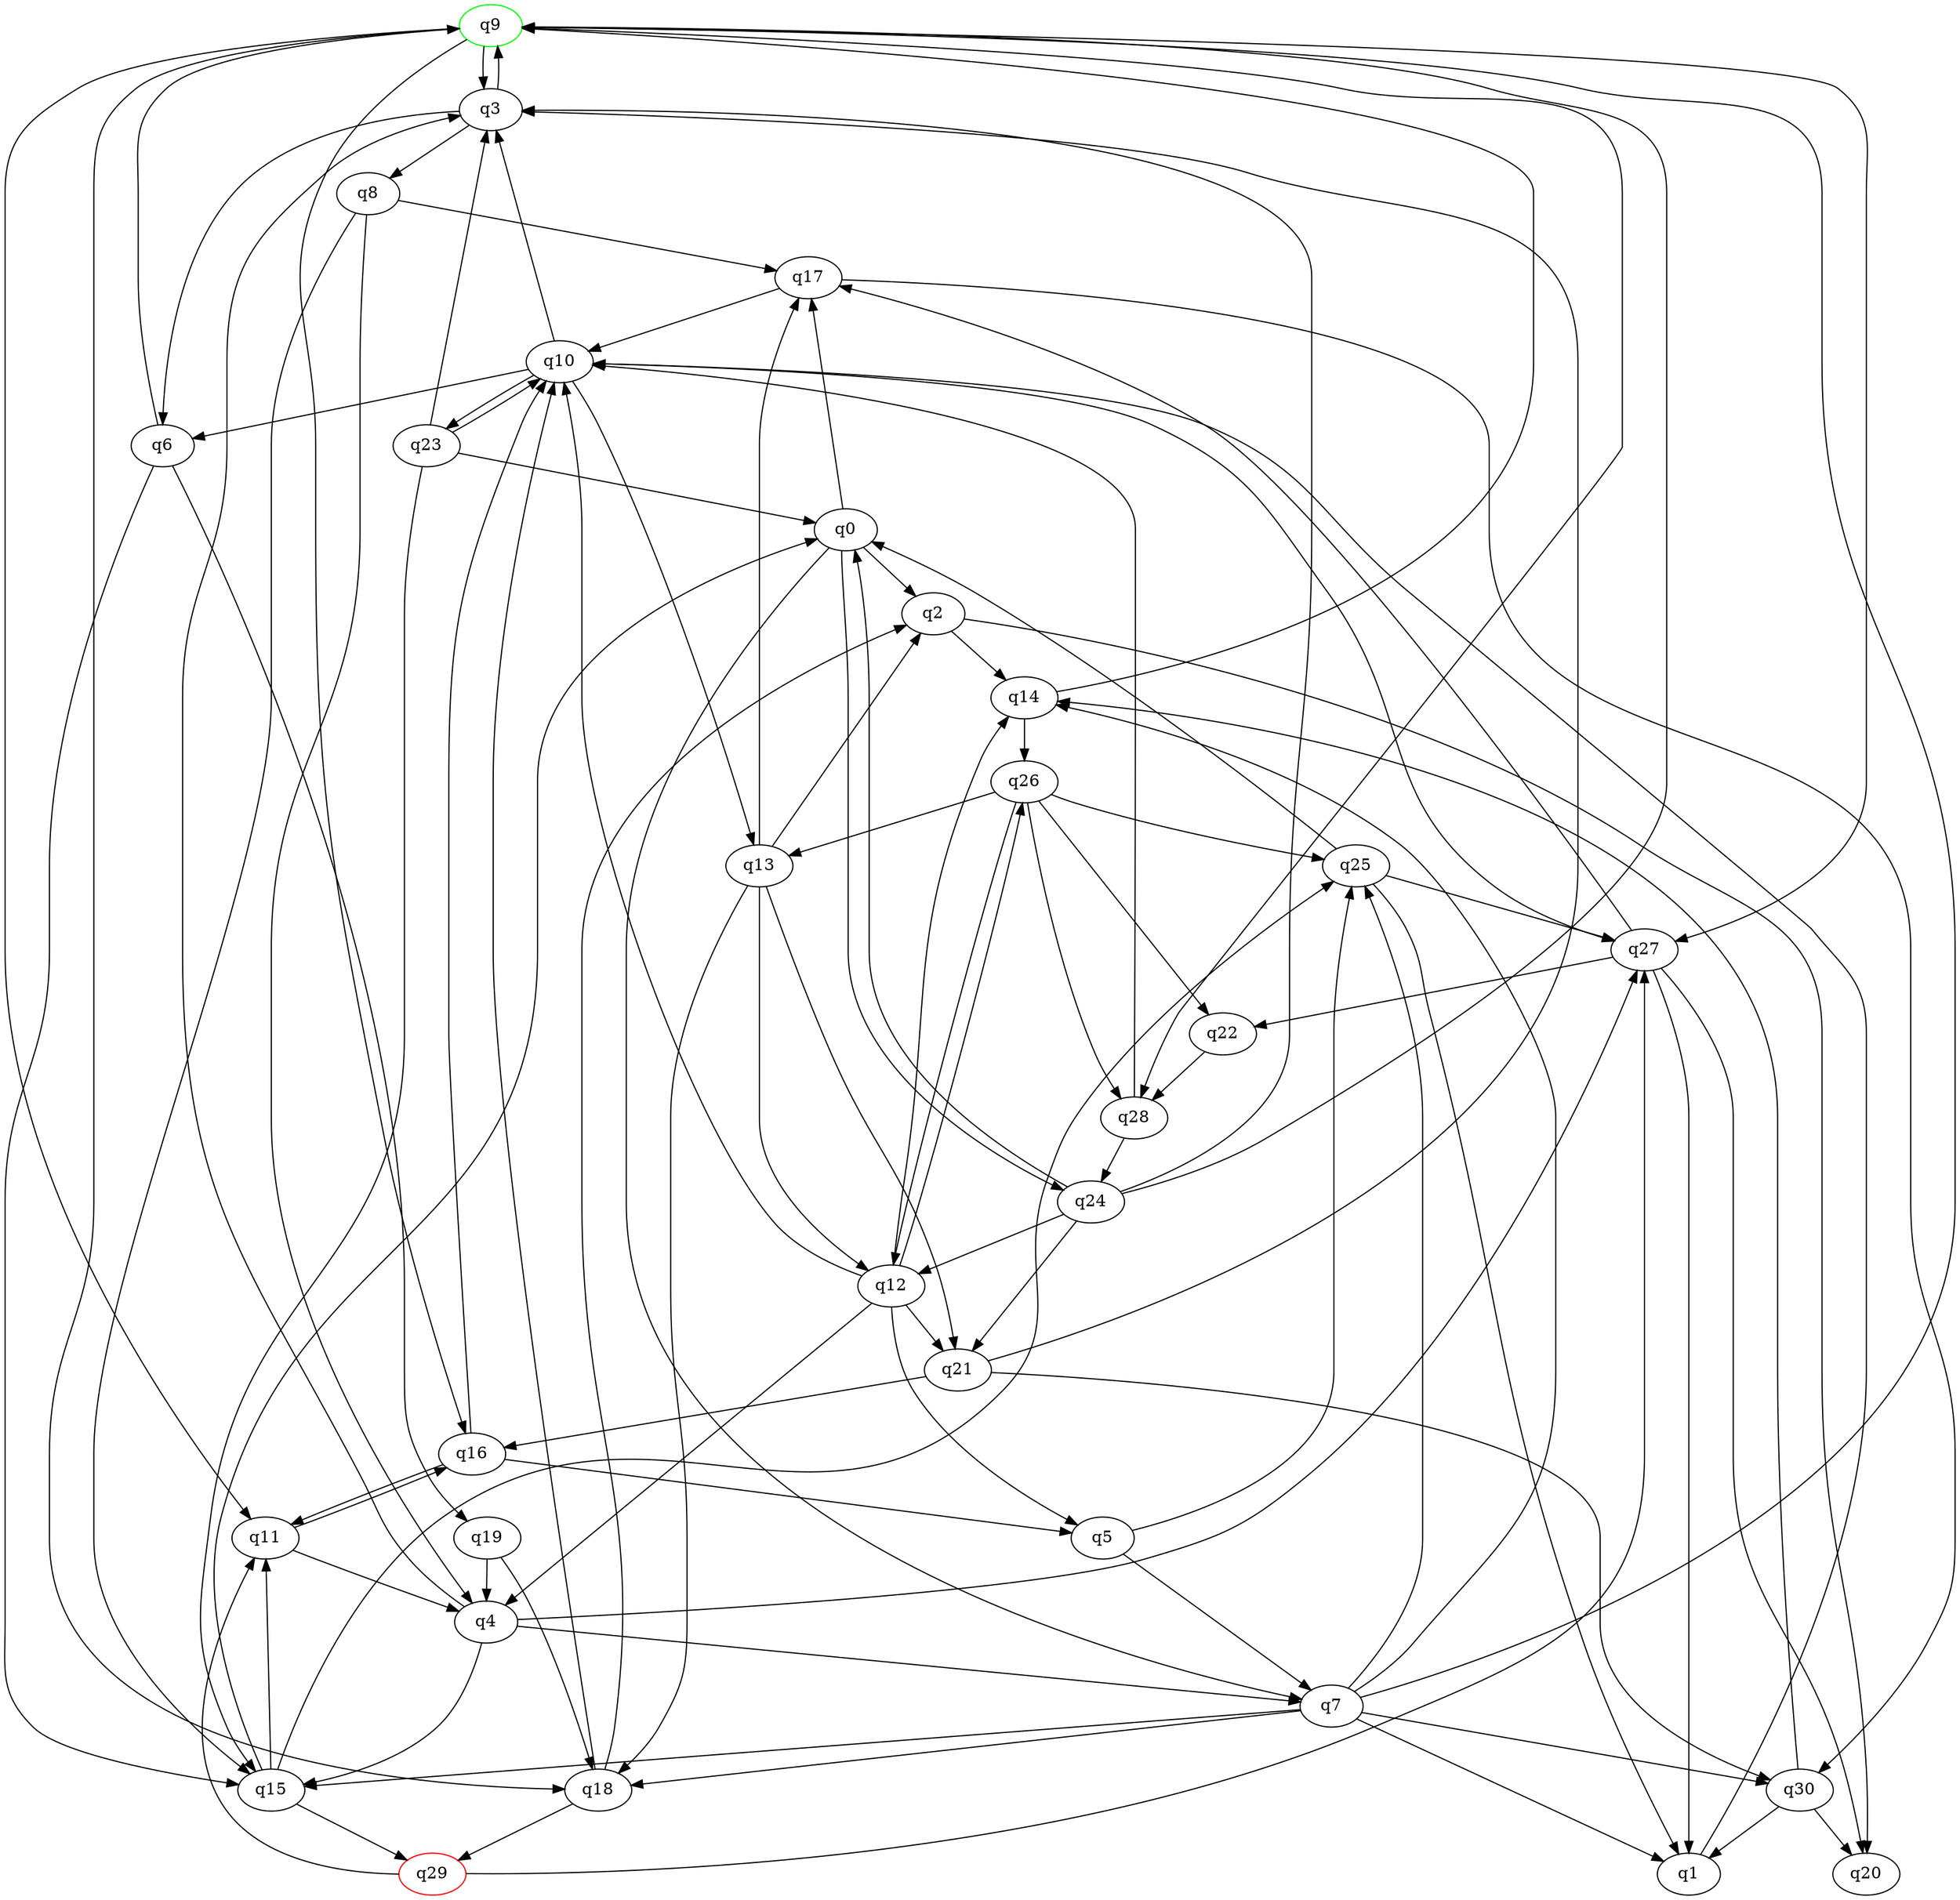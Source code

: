 digraph A{
q9 [initial=1,color=green];
q29 [final=1,color=red];
q0 -> q2;
q0 -> q7;
q0 -> q17;
q0 -> q24;
q1 -> q10;
q2 -> q14;
q2 -> q20;
q3 -> q6;
q3 -> q8;
q3 -> q9;
q4 -> q3;
q4 -> q7;
q4 -> q15;
q4 -> q27;
q5 -> q7;
q5 -> q25;
q6 -> q9;
q6 -> q15;
q6 -> q19;
q7 -> q1;
q7 -> q9;
q7 -> q14;
q7 -> q15;
q7 -> q18;
q7 -> q25;
q7 -> q30;
q8 -> q4;
q8 -> q15;
q8 -> q17;
q9 -> q3;
q9 -> q11;
q9 -> q16;
q9 -> q18;
q9 -> q27;
q9 -> q28;
q10 -> q3;
q10 -> q6;
q10 -> q13;
q10 -> q23;
q10 -> q27;
q11 -> q4;
q11 -> q16;
q12 -> q4;
q12 -> q5;
q12 -> q10;
q12 -> q14;
q12 -> q21;
q12 -> q26;
q13 -> q2;
q13 -> q12;
q13 -> q17;
q13 -> q18;
q13 -> q21;
q14 -> q9;
q14 -> q26;
q15 -> q0;
q15 -> q11;
q15 -> q25;
q15 -> q29;
q16 -> q5;
q16 -> q10;
q16 -> q11;
q17 -> q10;
q17 -> q30;
q18 -> q2;
q18 -> q10;
q18 -> q29;
q19 -> q4;
q19 -> q18;
q21 -> q3;
q21 -> q16;
q21 -> q30;
q22 -> q28;
q23 -> q0;
q23 -> q3;
q23 -> q10;
q23 -> q15;
q24 -> q0;
q24 -> q3;
q24 -> q9;
q24 -> q12;
q24 -> q21;
q25 -> q0;
q25 -> q1;
q25 -> q27;
q26 -> q12;
q26 -> q13;
q26 -> q22;
q26 -> q25;
q26 -> q28;
q27 -> q1;
q27 -> q17;
q27 -> q20;
q27 -> q22;
q28 -> q10;
q28 -> q24;
q29 -> q11;
q29 -> q27;
q30 -> q1;
q30 -> q14;
q30 -> q20;
}